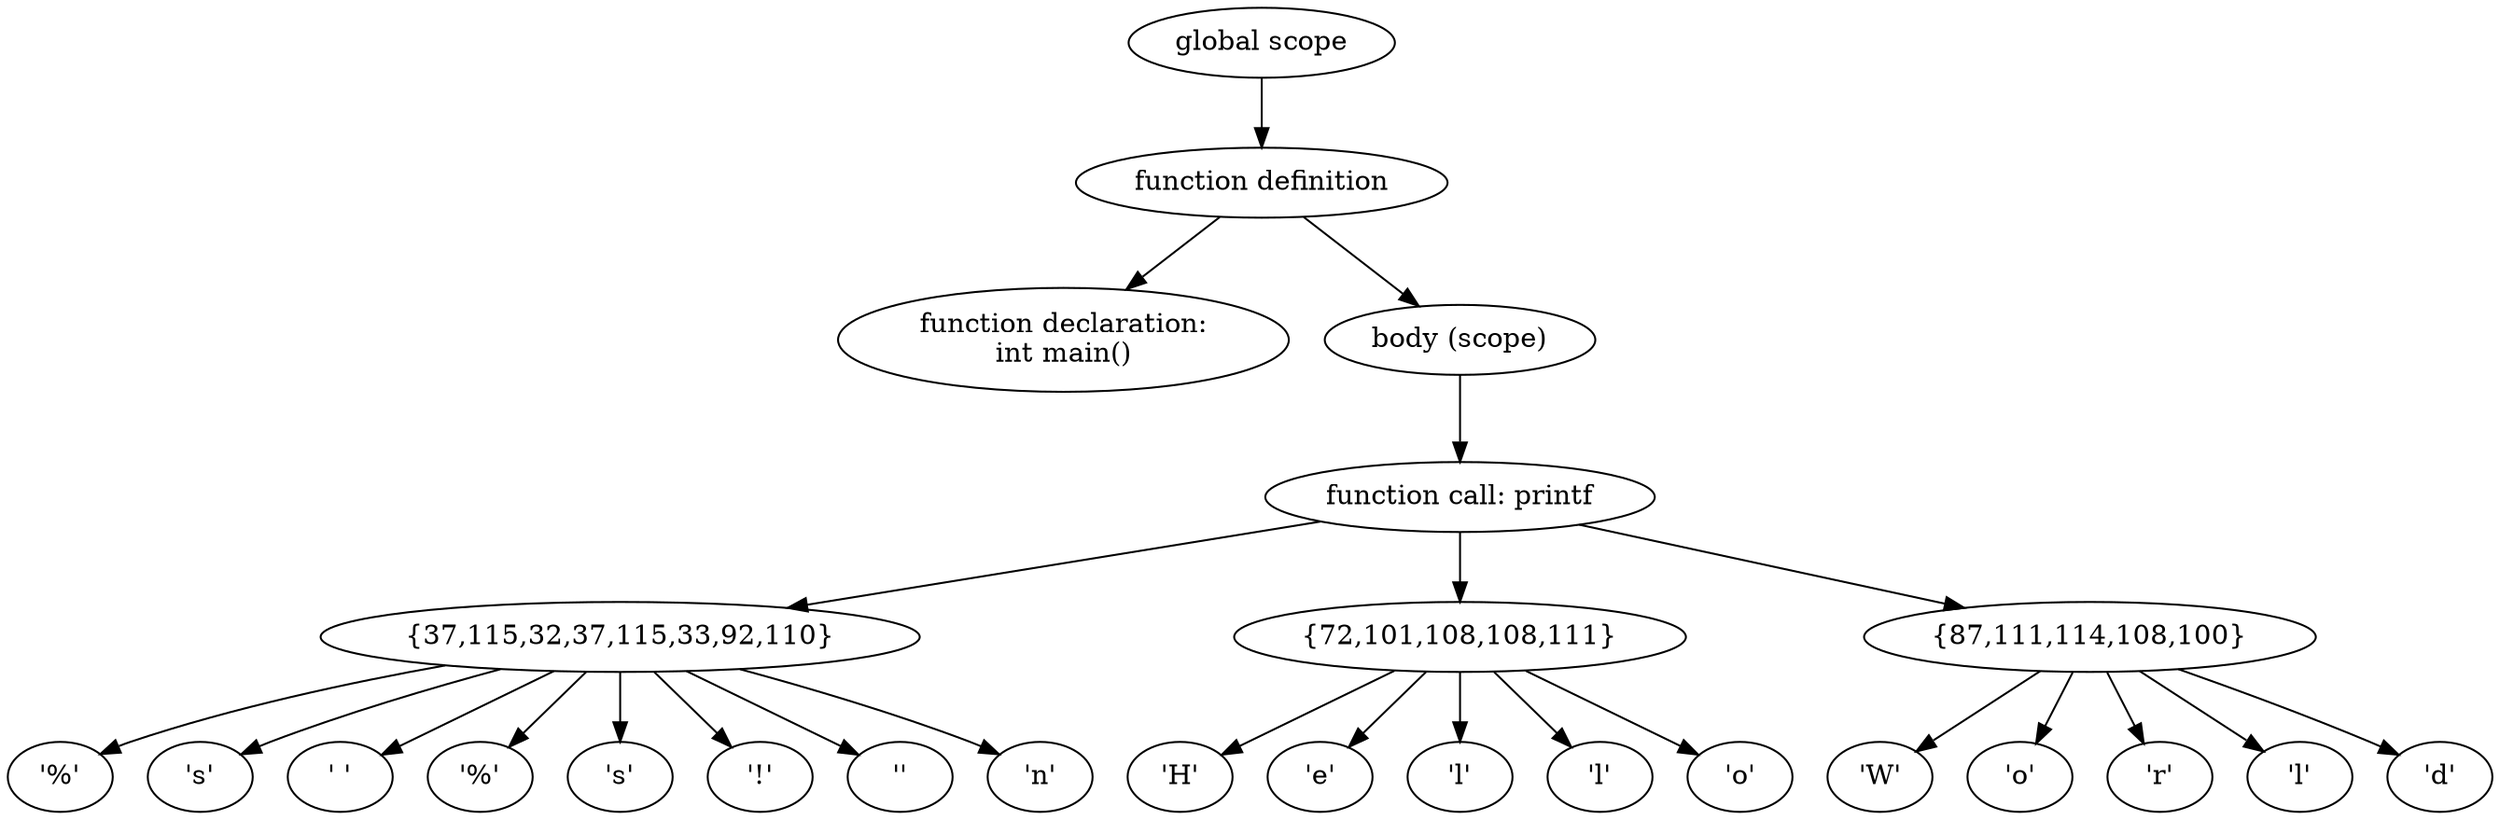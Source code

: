digraph "Abstract Syntax Tree" {
	140480000235984 [label="function declaration:
int main()"]
	140480000234640 -> 140480000235984
	140480000235264 [label="'%'"]
	140480000236992 -> 140480000235264
	140480000235888 [label="'s'"]
	140480000236992 -> 140480000235888
	140480000237520 [label="' '"]
	140480000236992 -> 140480000237520
	140480000235408 [label="'%'"]
	140480000236992 -> 140480000235408
	140480000237424 [label="'s'"]
	140480000236992 -> 140480000237424
	140480000235072 [label="'!'"]
	140480000236992 -> 140480000235072
	140480000236704 [label="'\'"]
	140480000236992 -> 140480000236704
	140480000236800 [label="'n'"]
	140480000236992 -> 140480000236800
	140480000236992 [label="{37,115,32,37,115,33,92,110}"]
	140480000235504 -> 140480000236992
	140480000237088 [label="'H'"]
	140480000234736 -> 140480000237088
	140480000234928 [label="'e'"]
	140480000234736 -> 140480000234928
	140480000235696 [label="'l'"]
	140480000234736 -> 140480000235696
	140480000234832 [label="'l'"]
	140480000234736 -> 140480000234832
	140480000235216 [label="'o'"]
	140480000234736 -> 140480000235216
	140480000234736 [label="{72,101,108,108,111}"]
	140480000235504 -> 140480000234736
	140480000262880 [label="'W'"]
	140480000264032 -> 140480000262880
	140480000262496 [label="'o'"]
	140480000264032 -> 140480000262496
	140480000262400 [label="'r'"]
	140480000264032 -> 140480000262400
	140480000262208 [label="'l'"]
	140480000264032 -> 140480000262208
	140480000262592 [label="'d'"]
	140480000264032 -> 140480000262592
	140480000264032 [label="{87,111,114,108,100}"]
	140480000235504 -> 140480000264032
	140480000235504 [label="function call: printf"]
	140480000235360 -> 140480000235504
	140480000235360 [label="body (scope)"]
	140480000234640 -> 140480000235360
	140480000234640 [label="function definition"]
	140480000236080 -> 140480000234640
	140480000236080 [label="global scope"]
}
